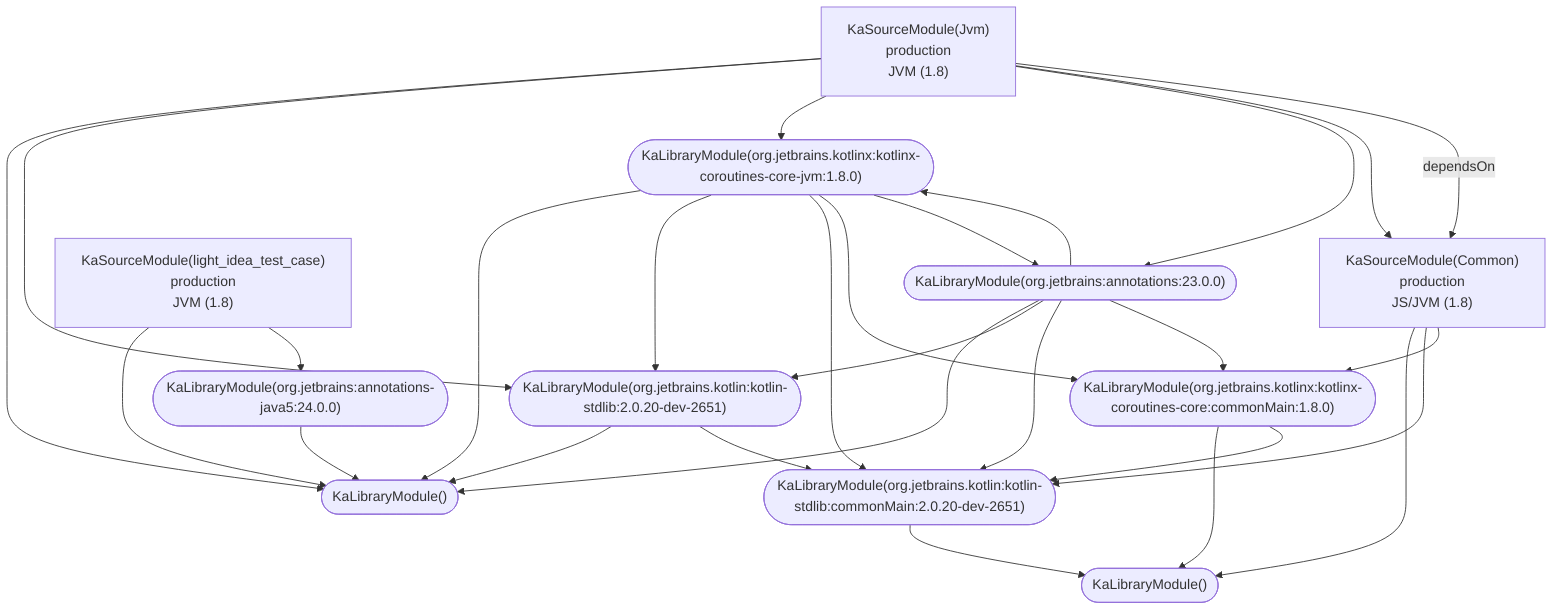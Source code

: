 graph TD
  KaLibraryModule_0(["KaLibraryModule(<SDK>)"])
  KaLibraryModule_1(["KaLibraryModule(<SDK>)"])
  KaLibraryModule_2(["KaLibraryModule(org.jetbrains.kotlin:kotlin-stdlib:2.0.20-dev-2651)"])
  KaLibraryModule_3(["KaLibraryModule(org.jetbrains.kotlin:kotlin-stdlib:commonMain:2.0.20-dev-2651)"])
  KaLibraryModule_4(["KaLibraryModule(org.jetbrains.kotlinx:kotlinx-coroutines-core-jvm:1.8.0)"])
  KaLibraryModule_5(["KaLibraryModule(org.jetbrains.kotlinx:kotlinx-coroutines-core:commonMain:1.8.0)"])
  KaLibraryModule_6(["KaLibraryModule(org.jetbrains:annotations-java5:24.0.0)"])
  KaLibraryModule_7(["KaLibraryModule(org.jetbrains:annotations:23.0.0)"])
  KaSourceModule_8["KaSourceModule(Common)<br />production<br />JS/JVM (1.8)"]
  KaSourceModule_9["KaSourceModule(Jvm)<br />production<br />JVM (1.8)"]
  KaSourceModule_10["KaSourceModule(light_idea_test_case)<br />production<br />JVM (1.8)"]
  KaLibraryModule_2 --> KaLibraryModule_1
  KaLibraryModule_2 --> KaLibraryModule_3
  KaLibraryModule_3 --> KaLibraryModule_0
  KaLibraryModule_4 --> KaLibraryModule_1
  KaLibraryModule_4 --> KaLibraryModule_2
  KaLibraryModule_4 --> KaLibraryModule_3
  KaLibraryModule_4 --> KaLibraryModule_5
  KaLibraryModule_4 --> KaLibraryModule_7
  KaLibraryModule_5 --> KaLibraryModule_0
  KaLibraryModule_5 --> KaLibraryModule_3
  KaLibraryModule_6 --> KaLibraryModule_1
  KaLibraryModule_7 --> KaLibraryModule_1
  KaLibraryModule_7 --> KaLibraryModule_2
  KaLibraryModule_7 --> KaLibraryModule_3
  KaLibraryModule_7 --> KaLibraryModule_4
  KaLibraryModule_7 --> KaLibraryModule_5
  KaSourceModule_10 --> KaLibraryModule_1
  KaSourceModule_10 --> KaLibraryModule_6
  KaSourceModule_8 --> KaLibraryModule_0
  KaSourceModule_8 --> KaLibraryModule_3
  KaSourceModule_8 --> KaLibraryModule_5
  KaSourceModule_9 --> KaLibraryModule_1
  KaSourceModule_9 --> KaLibraryModule_2
  KaSourceModule_9 --> KaLibraryModule_4
  KaSourceModule_9 --> KaLibraryModule_7
  KaSourceModule_9 --> KaSourceModule_8
  KaSourceModule_9 --dependsOn--> KaSourceModule_8